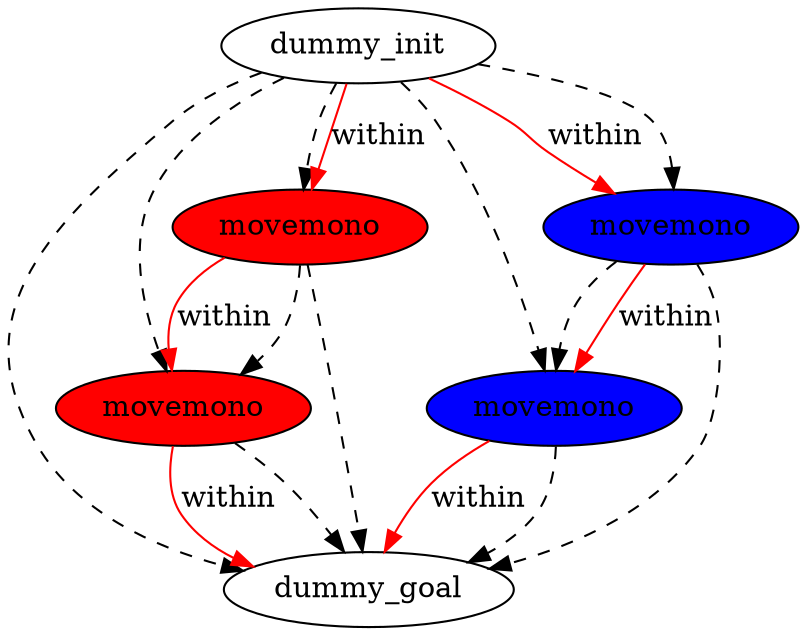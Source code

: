 digraph {
	"755afafd-8071-45cc-f87f-3cac285e69d8" [label=dummy_init fillcolor=white style=filled]
	"676ab7e5-b5ef-ffa1-503a-06d190f9a3ee" [label=dummy_goal fillcolor=white style=filled]
	"fb46f60f-2770-4a39-a049-e50797b0b20d" [label=movemono fillcolor=blue style=filled]
	"78376406-bdcc-5c12-c35a-6a9f7f4388a3" [label=movemono fillcolor=red style=filled]
	"1aa323d9-543b-9b1e-6879-5ca3d60bad83" [label=movemono fillcolor=red style=filled]
	"a243cbab-567d-2ee6-e3d6-d3573ffeddba" [label=movemono fillcolor=blue style=filled]
	"a243cbab-567d-2ee6-e3d6-d3573ffeddba" -> "676ab7e5-b5ef-ffa1-503a-06d190f9a3ee" [color=black style=dashed]
	"fb46f60f-2770-4a39-a049-e50797b0b20d" -> "676ab7e5-b5ef-ffa1-503a-06d190f9a3ee" [color=black style=dashed]
	"755afafd-8071-45cc-f87f-3cac285e69d8" -> "78376406-bdcc-5c12-c35a-6a9f7f4388a3" [color=black style=dashed]
	"1aa323d9-543b-9b1e-6879-5ca3d60bad83" -> "78376406-bdcc-5c12-c35a-6a9f7f4388a3" [color=black style=dashed]
	"755afafd-8071-45cc-f87f-3cac285e69d8" -> "676ab7e5-b5ef-ffa1-503a-06d190f9a3ee" [color=black style=dashed]
	"1aa323d9-543b-9b1e-6879-5ca3d60bad83" -> "676ab7e5-b5ef-ffa1-503a-06d190f9a3ee" [color=black style=dashed]
	"755afafd-8071-45cc-f87f-3cac285e69d8" -> "1aa323d9-543b-9b1e-6879-5ca3d60bad83" [color=black style=dashed]
	"a243cbab-567d-2ee6-e3d6-d3573ffeddba" -> "fb46f60f-2770-4a39-a049-e50797b0b20d" [color=black style=dashed]
	"755afafd-8071-45cc-f87f-3cac285e69d8" -> "fb46f60f-2770-4a39-a049-e50797b0b20d" [color=black style=dashed]
	"78376406-bdcc-5c12-c35a-6a9f7f4388a3" -> "676ab7e5-b5ef-ffa1-503a-06d190f9a3ee" [color=black style=dashed]
	"755afafd-8071-45cc-f87f-3cac285e69d8" -> "a243cbab-567d-2ee6-e3d6-d3573ffeddba" [color=black style=dashed]
	"78376406-bdcc-5c12-c35a-6a9f7f4388a3" -> "676ab7e5-b5ef-ffa1-503a-06d190f9a3ee" [label=within color=red]
	"755afafd-8071-45cc-f87f-3cac285e69d8" -> "1aa323d9-543b-9b1e-6879-5ca3d60bad83" [label=within color=red]
	"fb46f60f-2770-4a39-a049-e50797b0b20d" -> "676ab7e5-b5ef-ffa1-503a-06d190f9a3ee" [label=within color=red]
	"a243cbab-567d-2ee6-e3d6-d3573ffeddba" -> "fb46f60f-2770-4a39-a049-e50797b0b20d" [label=within color=red]
	"755afafd-8071-45cc-f87f-3cac285e69d8" -> "a243cbab-567d-2ee6-e3d6-d3573ffeddba" [label=within color=red]
	"1aa323d9-543b-9b1e-6879-5ca3d60bad83" -> "78376406-bdcc-5c12-c35a-6a9f7f4388a3" [label=within color=red]
}

